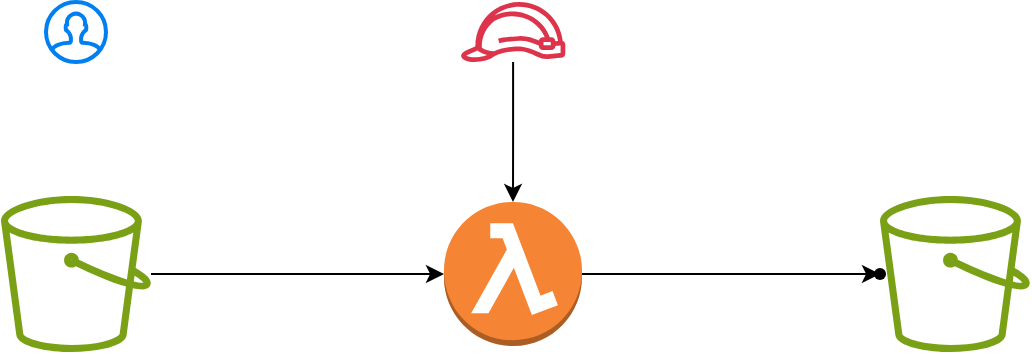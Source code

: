 <mxfile version="24.7.7">
  <diagram name="Page-1" id="Du8tpEmAWLCtTC_bsZYu">
    <mxGraphModel dx="819" dy="470" grid="1" gridSize="10" guides="1" tooltips="1" connect="1" arrows="1" fold="1" page="1" pageScale="1" pageWidth="1100" pageHeight="850" math="0" shadow="0">
      <root>
        <mxCell id="0" />
        <mxCell id="1" parent="0" />
        <mxCell id="xBA850rNsammbT_9LoxJ-6" value="" style="edgeStyle=orthogonalEdgeStyle;rounded=0;orthogonalLoop=1;jettySize=auto;html=1;" edge="1" parent="1" source="xBA850rNsammbT_9LoxJ-1" target="xBA850rNsammbT_9LoxJ-4">
          <mxGeometry relative="1" as="geometry" />
        </mxCell>
        <mxCell id="xBA850rNsammbT_9LoxJ-1" value="" style="sketch=0;outlineConnect=0;fontColor=#232F3E;gradientColor=none;fillColor=#DD344C;strokeColor=none;dashed=0;verticalLabelPosition=bottom;verticalAlign=top;align=center;html=1;fontSize=12;fontStyle=0;aspect=fixed;pointerEvents=1;shape=mxgraph.aws4.role;" vertex="1" parent="1">
          <mxGeometry x="320" y="190" width="53.18" height="30" as="geometry" />
        </mxCell>
        <mxCell id="xBA850rNsammbT_9LoxJ-11" value="" style="edgeStyle=orthogonalEdgeStyle;rounded=0;orthogonalLoop=1;jettySize=auto;html=1;" edge="1" parent="1" source="xBA850rNsammbT_9LoxJ-2" target="xBA850rNsammbT_9LoxJ-4">
          <mxGeometry relative="1" as="geometry">
            <mxPoint x="242.5" y="319" as="targetPoint" />
          </mxGeometry>
        </mxCell>
        <mxCell id="xBA850rNsammbT_9LoxJ-2" value="" style="sketch=0;outlineConnect=0;fontColor=#232F3E;gradientColor=none;fillColor=#7AA116;strokeColor=none;dashed=0;verticalLabelPosition=bottom;verticalAlign=top;align=center;html=1;fontSize=12;fontStyle=0;aspect=fixed;pointerEvents=1;shape=mxgraph.aws4.bucket;" vertex="1" parent="1">
          <mxGeometry x="90.5" y="287" width="75" height="78" as="geometry" />
        </mxCell>
        <mxCell id="xBA850rNsammbT_9LoxJ-3" value="" style="sketch=0;outlineConnect=0;fontColor=#232F3E;gradientColor=none;fillColor=#7AA116;strokeColor=none;dashed=0;verticalLabelPosition=bottom;verticalAlign=top;align=center;html=1;fontSize=12;fontStyle=0;aspect=fixed;pointerEvents=1;shape=mxgraph.aws4.bucket;" vertex="1" parent="1">
          <mxGeometry x="530" y="287" width="75" height="78" as="geometry" />
        </mxCell>
        <mxCell id="xBA850rNsammbT_9LoxJ-8" value="" style="edgeStyle=orthogonalEdgeStyle;rounded=0;orthogonalLoop=1;jettySize=auto;html=1;" edge="1" parent="1" source="xBA850rNsammbT_9LoxJ-4" target="xBA850rNsammbT_9LoxJ-7">
          <mxGeometry relative="1" as="geometry" />
        </mxCell>
        <mxCell id="xBA850rNsammbT_9LoxJ-4" value="" style="outlineConnect=0;dashed=0;verticalLabelPosition=bottom;verticalAlign=top;align=center;html=1;shape=mxgraph.aws3.lambda_function;fillColor=#F58534;gradientColor=none;" vertex="1" parent="1">
          <mxGeometry x="312" y="290" width="69" height="72" as="geometry" />
        </mxCell>
        <mxCell id="xBA850rNsammbT_9LoxJ-5" value="" style="html=1;verticalLabelPosition=bottom;align=center;labelBackgroundColor=#ffffff;verticalAlign=top;strokeWidth=2;strokeColor=#0080F0;shadow=0;dashed=0;shape=mxgraph.ios7.icons.user;" vertex="1" parent="1">
          <mxGeometry x="113" y="190" width="30" height="30" as="geometry" />
        </mxCell>
        <mxCell id="xBA850rNsammbT_9LoxJ-7" value="" style="shape=waypoint;sketch=0;size=6;pointerEvents=1;points=[];fillColor=#F58534;resizable=0;rotatable=0;perimeter=centerPerimeter;snapToPoint=1;verticalAlign=top;dashed=0;gradientColor=none;" vertex="1" parent="1">
          <mxGeometry x="520" y="316" width="20" height="20" as="geometry" />
        </mxCell>
      </root>
    </mxGraphModel>
  </diagram>
</mxfile>
